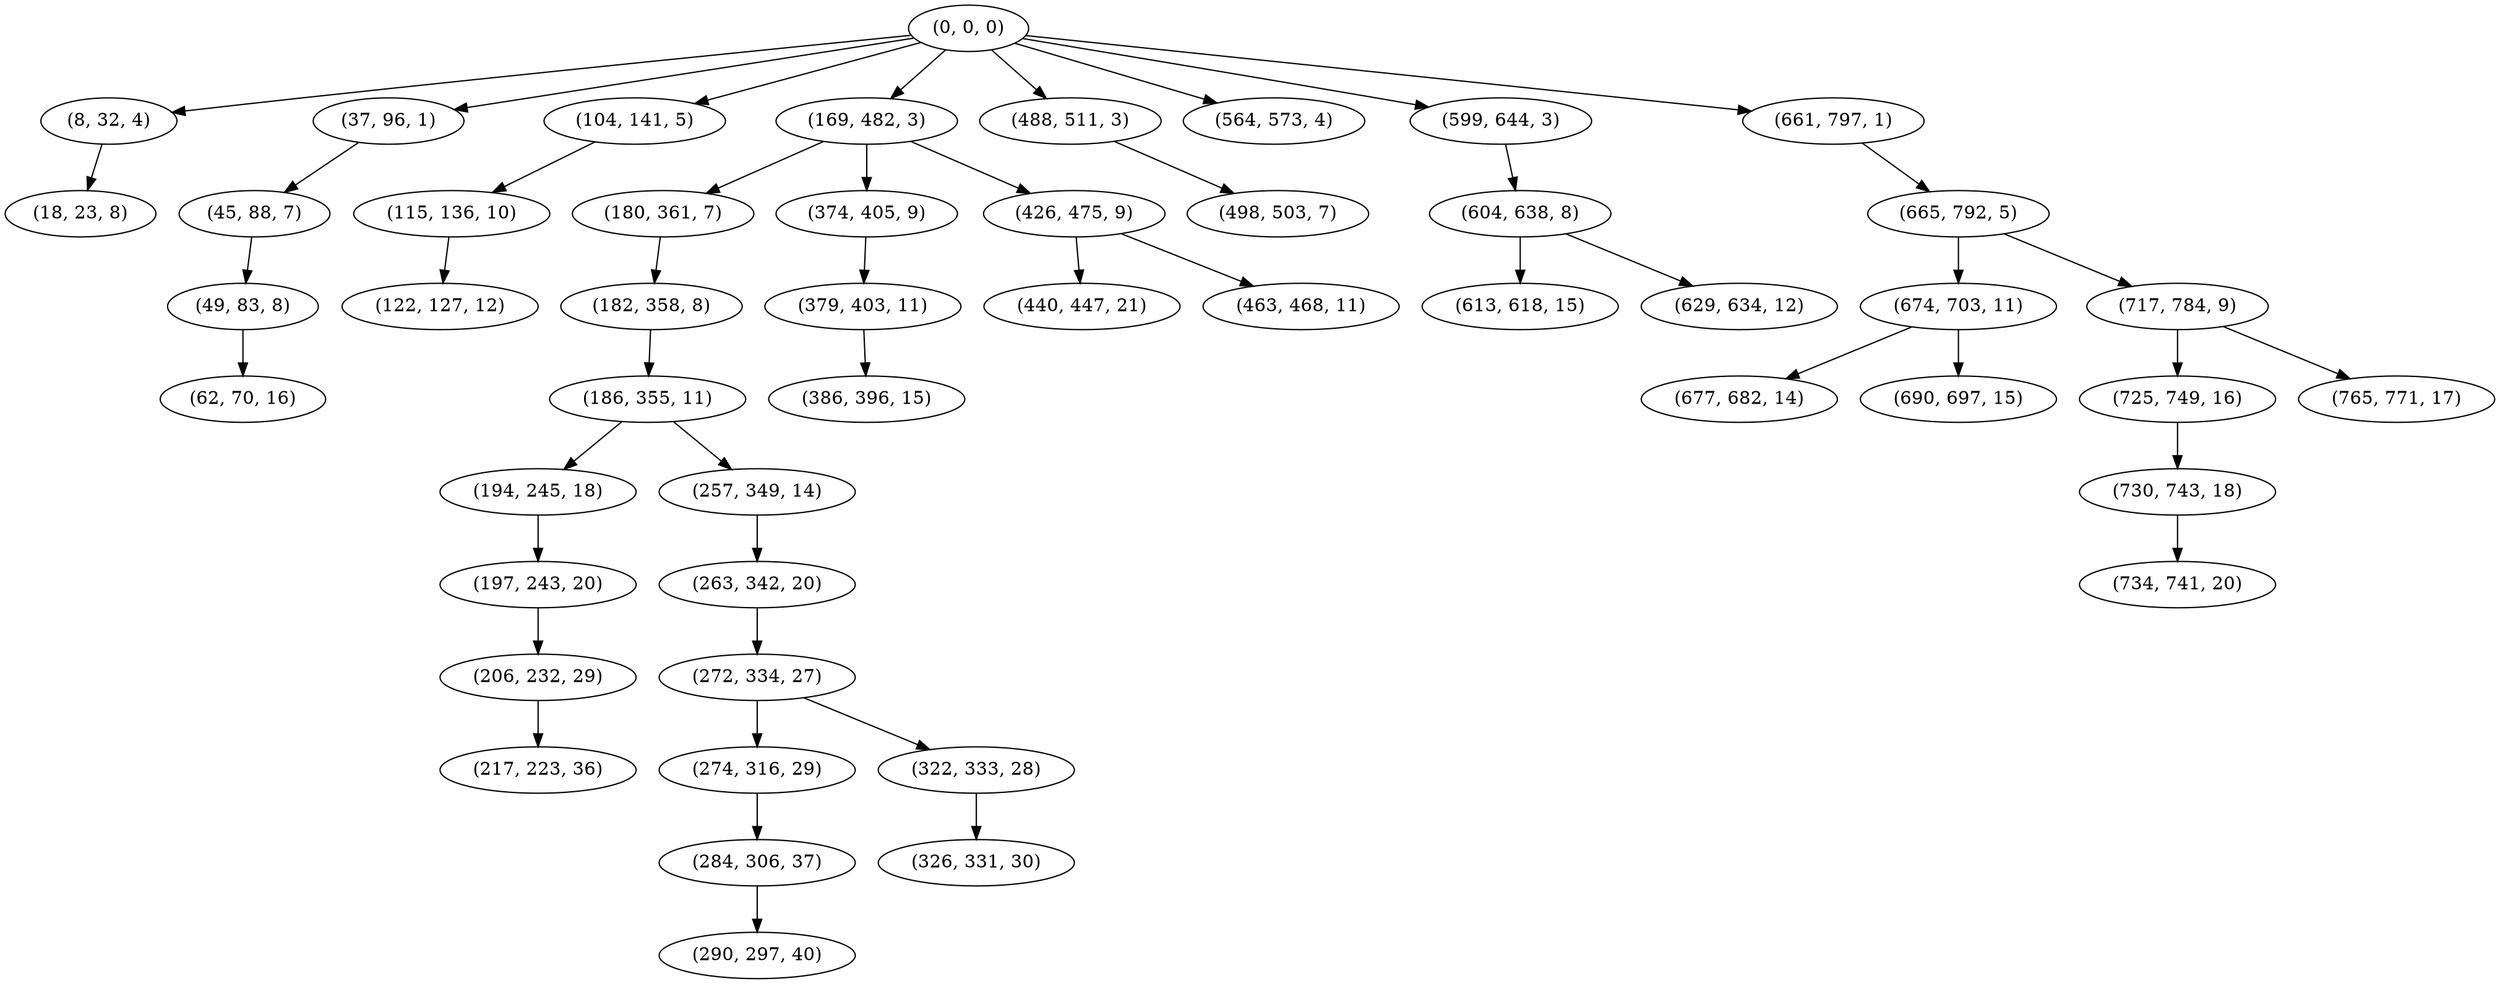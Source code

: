 digraph tree {
    "(0, 0, 0)";
    "(8, 32, 4)";
    "(18, 23, 8)";
    "(37, 96, 1)";
    "(45, 88, 7)";
    "(49, 83, 8)";
    "(62, 70, 16)";
    "(104, 141, 5)";
    "(115, 136, 10)";
    "(122, 127, 12)";
    "(169, 482, 3)";
    "(180, 361, 7)";
    "(182, 358, 8)";
    "(186, 355, 11)";
    "(194, 245, 18)";
    "(197, 243, 20)";
    "(206, 232, 29)";
    "(217, 223, 36)";
    "(257, 349, 14)";
    "(263, 342, 20)";
    "(272, 334, 27)";
    "(274, 316, 29)";
    "(284, 306, 37)";
    "(290, 297, 40)";
    "(322, 333, 28)";
    "(326, 331, 30)";
    "(374, 405, 9)";
    "(379, 403, 11)";
    "(386, 396, 15)";
    "(426, 475, 9)";
    "(440, 447, 21)";
    "(463, 468, 11)";
    "(488, 511, 3)";
    "(498, 503, 7)";
    "(564, 573, 4)";
    "(599, 644, 3)";
    "(604, 638, 8)";
    "(613, 618, 15)";
    "(629, 634, 12)";
    "(661, 797, 1)";
    "(665, 792, 5)";
    "(674, 703, 11)";
    "(677, 682, 14)";
    "(690, 697, 15)";
    "(717, 784, 9)";
    "(725, 749, 16)";
    "(730, 743, 18)";
    "(734, 741, 20)";
    "(765, 771, 17)";
    "(0, 0, 0)" -> "(8, 32, 4)";
    "(0, 0, 0)" -> "(37, 96, 1)";
    "(0, 0, 0)" -> "(104, 141, 5)";
    "(0, 0, 0)" -> "(169, 482, 3)";
    "(0, 0, 0)" -> "(488, 511, 3)";
    "(0, 0, 0)" -> "(564, 573, 4)";
    "(0, 0, 0)" -> "(599, 644, 3)";
    "(0, 0, 0)" -> "(661, 797, 1)";
    "(8, 32, 4)" -> "(18, 23, 8)";
    "(37, 96, 1)" -> "(45, 88, 7)";
    "(45, 88, 7)" -> "(49, 83, 8)";
    "(49, 83, 8)" -> "(62, 70, 16)";
    "(104, 141, 5)" -> "(115, 136, 10)";
    "(115, 136, 10)" -> "(122, 127, 12)";
    "(169, 482, 3)" -> "(180, 361, 7)";
    "(169, 482, 3)" -> "(374, 405, 9)";
    "(169, 482, 3)" -> "(426, 475, 9)";
    "(180, 361, 7)" -> "(182, 358, 8)";
    "(182, 358, 8)" -> "(186, 355, 11)";
    "(186, 355, 11)" -> "(194, 245, 18)";
    "(186, 355, 11)" -> "(257, 349, 14)";
    "(194, 245, 18)" -> "(197, 243, 20)";
    "(197, 243, 20)" -> "(206, 232, 29)";
    "(206, 232, 29)" -> "(217, 223, 36)";
    "(257, 349, 14)" -> "(263, 342, 20)";
    "(263, 342, 20)" -> "(272, 334, 27)";
    "(272, 334, 27)" -> "(274, 316, 29)";
    "(272, 334, 27)" -> "(322, 333, 28)";
    "(274, 316, 29)" -> "(284, 306, 37)";
    "(284, 306, 37)" -> "(290, 297, 40)";
    "(322, 333, 28)" -> "(326, 331, 30)";
    "(374, 405, 9)" -> "(379, 403, 11)";
    "(379, 403, 11)" -> "(386, 396, 15)";
    "(426, 475, 9)" -> "(440, 447, 21)";
    "(426, 475, 9)" -> "(463, 468, 11)";
    "(488, 511, 3)" -> "(498, 503, 7)";
    "(599, 644, 3)" -> "(604, 638, 8)";
    "(604, 638, 8)" -> "(613, 618, 15)";
    "(604, 638, 8)" -> "(629, 634, 12)";
    "(661, 797, 1)" -> "(665, 792, 5)";
    "(665, 792, 5)" -> "(674, 703, 11)";
    "(665, 792, 5)" -> "(717, 784, 9)";
    "(674, 703, 11)" -> "(677, 682, 14)";
    "(674, 703, 11)" -> "(690, 697, 15)";
    "(717, 784, 9)" -> "(725, 749, 16)";
    "(717, 784, 9)" -> "(765, 771, 17)";
    "(725, 749, 16)" -> "(730, 743, 18)";
    "(730, 743, 18)" -> "(734, 741, 20)";
}
